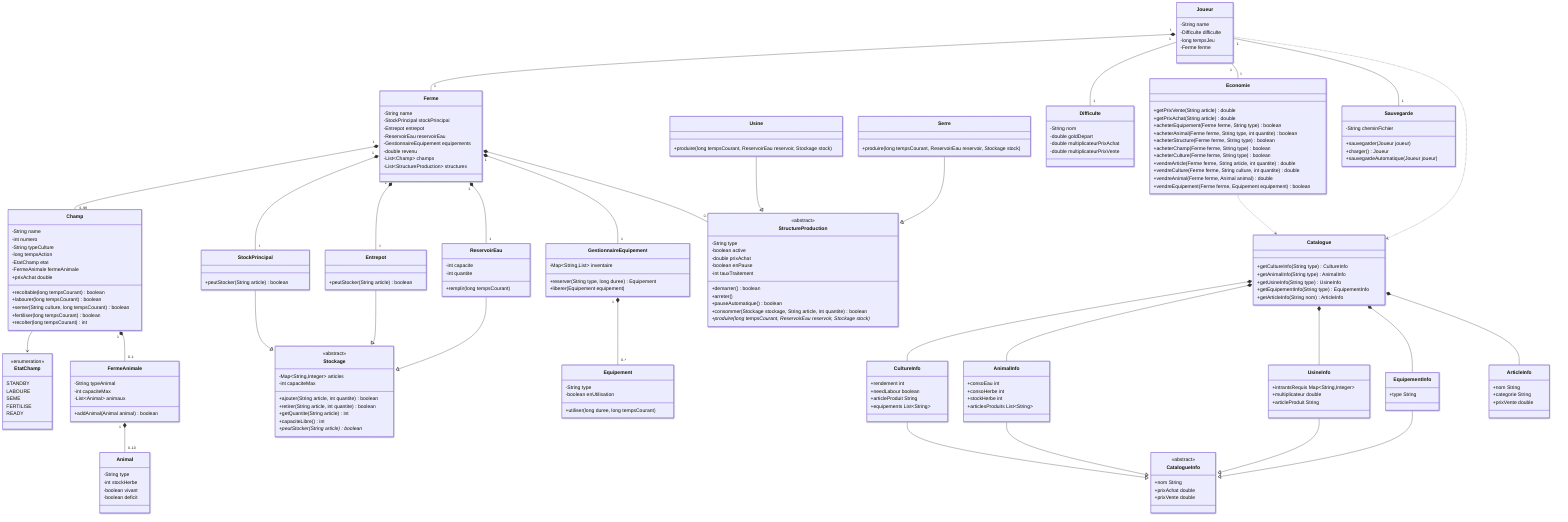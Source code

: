 ---
config:
  theme: mc
  look: neo
  layout: dagre
---
classDiagram

class Joueur {
    -String name
    -Difficulte difficulte
    -long tempsJeu
    -Ferme ferme
}

class Ferme {
    -String name
    -StockPrincipal stockPrincipal
    -Entrepot entrepot
    -ReservoirEau reservoirEau
    -GestionnaireEquipement equipements
    -double revenu
    -List~Champ~ champs
    -List~StructureProduction~ structures
}

class Stockage {
    <<abstract>>
    -Map~String,Integer~ articles
    -int capaciteMax
    +ajouter(String article, int quantite) boolean
    +retirer(String article, int quantite) boolean
    +getQuantite(String article) int
    +capaciteLibre() int
    +peutStocker(String article) boolean*
}

class StockPrincipal {
    +peutStocker(String article) boolean
}

class Entrepot {
    +peutStocker(String article) boolean
}

class StructureProduction {
    <<abstract>>
    -String type
    -boolean active
    -double prixAchat
    -boolean enPause
    -int tauxTraitement
    +demarrer() boolean
    +arreter()
    +pauseAutomatique() boolean
    +consommer(Stockage stockage, String article, int quantite) boolean
    +produire(long tempsCourant, ReservoirEau reservoir, Stockage stock)*
}

class Usine {
    +produire(long tempsCourant, ReservoirEau reservoir, Stockage stock)
}

class Serre {
    +produire(long tempsCourant, ReservoirEau reservoir, Stockage stock)
}

class CatalogueInfo {
    <<abstract>>
    +nom String
    +prixAchat double
    +prixVente double
}

class EquipementInfo {
    +type String
}

class UsineInfo {
    +intrantsRequis Map~String,Integer~
    +multiplicateur double
    +articleProduit String
}

class AnimalInfo {
    +consoEau int
    +consoHerbe int
    +stockHerbe int
    +articlesProduits List~String~
}

class CultureInfo {
    +rendement int
    +needLabour boolean
    +articleProduit String
    +equipements List~String~
}

class Champ {
    -String name
    -int numero
    -String typeCulture
    -long tempsAction
    -EtatChamp etat
    -FermeAnimale fermeAnimale
    +prixAchat double
    +recoltable(long tempsCourant) boolean
    +labourer(long tempsCourant) boolean
    +semer(String culture, long tempsCourant) boolean
    +fertiliser(long tempsCourant) boolean
    +recolter(long tempsCourant) int
}

class EtatChamp {
    <<enumeration>>
    STANDBY
    LABOURE
    SEME
    FERTILISE
    READY
}

class FermeAnimale {
    -String typeAnimal
    -int capaciteMax
    -List~Animal~ animaux
    +addAnimal(Animal animal) boolean
}

class Animal {
    -String type
    -int stockHerbe
    -boolean vivant
    -boolean deficit
}

class ReservoirEau {
    -int capacite
    -int quantite
    +remplir(long tempsCourant)
}

class GestionnaireEquipement {
    -Map~String,List<Equipement>~ inventaire
    +reserver(String type, long duree) Equipement
    +liberer(Equipement equipement)
}

class Equipement {
    -String type
    -boolean enUtilisation
    +utiliser(long duree, long tempsCourant)
}

class Difficulte {
    -String nom
    -double goldDepart
    -double multiplicateurPrixAchat
    -double multiplicateurPrixVente
}

class Economie {
    +getPrixVente(String article) double
    +getPrixAchat(String article) double
    +acheterEquipement(Ferme ferme, String type) boolean
    +acheterAnimal(Ferme ferme, String type, int quantite) boolean
    +acheterStructure(Ferme ferme, String type) boolean
    +acheterChamp(Ferme ferme, String type) boolean
    +acheterCulture(Ferme ferme, String type) boolean
    +vendreArticle(Ferme ferme, String article, int quantite) double
    +vendreCulture(Ferme ferme, String culture, int quantite) double
    +vendreAnimal(Ferme ferme, Animal animal) double
    +vendreEquipement(Ferme ferme, Equipement equipement) boolean
}

class Catalogue {
    +getCultureInfo(String type) CultureInfo
    +getAnimalInfo(String type) AnimalInfo
    +getUsineInfo(String type) UsineInfo
    +getEquipementInfo(String type) EquipementInfo
    +getArticleInfo(String nom) ArticleInfo
}

class ArticleInfo {
    +nom String
    +categorie String
    +prixVente double
}

class Sauvegarde {
    -String cheminFichier
    +sauvegarder(Joueur joueur)
    +charger() Joueur
    +sauvegardeAutomatique(Joueur joueur)
}

StockPrincipal --|> Stockage
Entrepot --|> Stockage
ReservoirEau --|> Stockage
Usine --|> StructureProduction
Serre --|> StructureProduction
EquipementInfo --|> CatalogueInfo
UsineInfo --|> CatalogueInfo
AnimalInfo --|> CatalogueInfo
CultureInfo --|> CatalogueInfo

Champ --> EtatChamp

Joueur "1" *-- "1" Ferme
Joueur "1" -- "1" Difficulte
Joueur "1" -- "1" Economie
Joueur "1" -- "1" Sauvegarde

Ferme "1" *-- "0..99" Champ
Ferme "1" *-- "1" StockPrincipal
Ferme "1" *-- "1" Entrepot
Ferme "1" *-- "1" ReservoirEau
Ferme "1" *-- "1" GestionnaireEquipement
Ferme "1" *-- "0..*" StructureProduction

Champ "1" *-- "0..1" FermeAnimale
FermeAnimale "1" *-- "0..10" Animal
GestionnaireEquipement "1" *-- "0..*" Equipement

Catalogue *-- CultureInfo
Catalogue *-- AnimalInfo
Catalogue *-- UsineInfo
Catalogue *-- EquipementInfo
Catalogue *-- ArticleInfo

Joueur ..> Catalogue
Economie ..> Catalogue